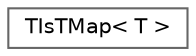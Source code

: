 digraph "Graphical Class Hierarchy"
{
 // INTERACTIVE_SVG=YES
 // LATEX_PDF_SIZE
  bgcolor="transparent";
  edge [fontname=Helvetica,fontsize=10,labelfontname=Helvetica,labelfontsize=10];
  node [fontname=Helvetica,fontsize=10,shape=box,height=0.2,width=0.4];
  rankdir="LR";
  Node0 [id="Node000000",label="TIsTMap\< T \>",height=0.2,width=0.4,color="grey40", fillcolor="white", style="filled",URL="$d3/d07/structTIsTMap.html",tooltip="Traits class which determines whether or not a type is a TMap."];
}
